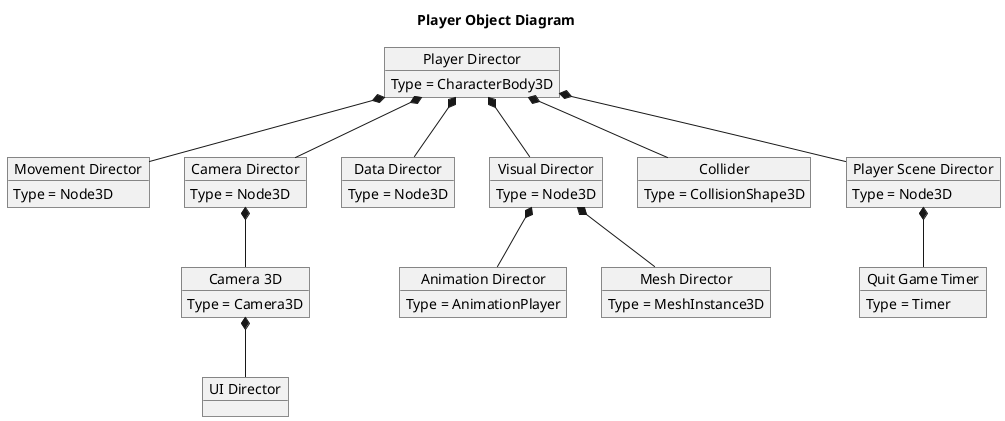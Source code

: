 @startuml Player Object

title Player Object Diagram

object "Player Director" as Player

object "Movement Director" as Movement
object "Camera Director" as CameraDir
object "Data Director" as Data
object "Visual Director" as Visual
object "Collider" as Collider
object "Camera 3D" as Camera
object "UI Director" as UIDir
object "Animation Director" as Animation
object "Mesh Director" as Mesh
object "Player Scene Director" as SceneDir
object "Quit Game Timer" as QuitTimer

Player : Type = CharacterBody3D
Movement : Type = Node3D
CameraDir : Type = Node3D
Data : Type = Node3D
Visual : Type = Node3D
Collider : Type = CollisionShape3D
Camera : Type = Camera3D
Animation : Type = AnimationPlayer
Mesh : Type = MeshInstance3D
SceneDir : Type = Node3D
QuitTimer : Type = Timer

Player *-- Movement
Player *-- CameraDir
Player *-- Data
Player *-- Visual
Player *-- Collider
CameraDir *-- Camera
Camera *-- UIDir
Visual *-- Animation
Visual *-- Mesh
Player *-- SceneDir
SceneDir *-- QuitTimer

@enduml